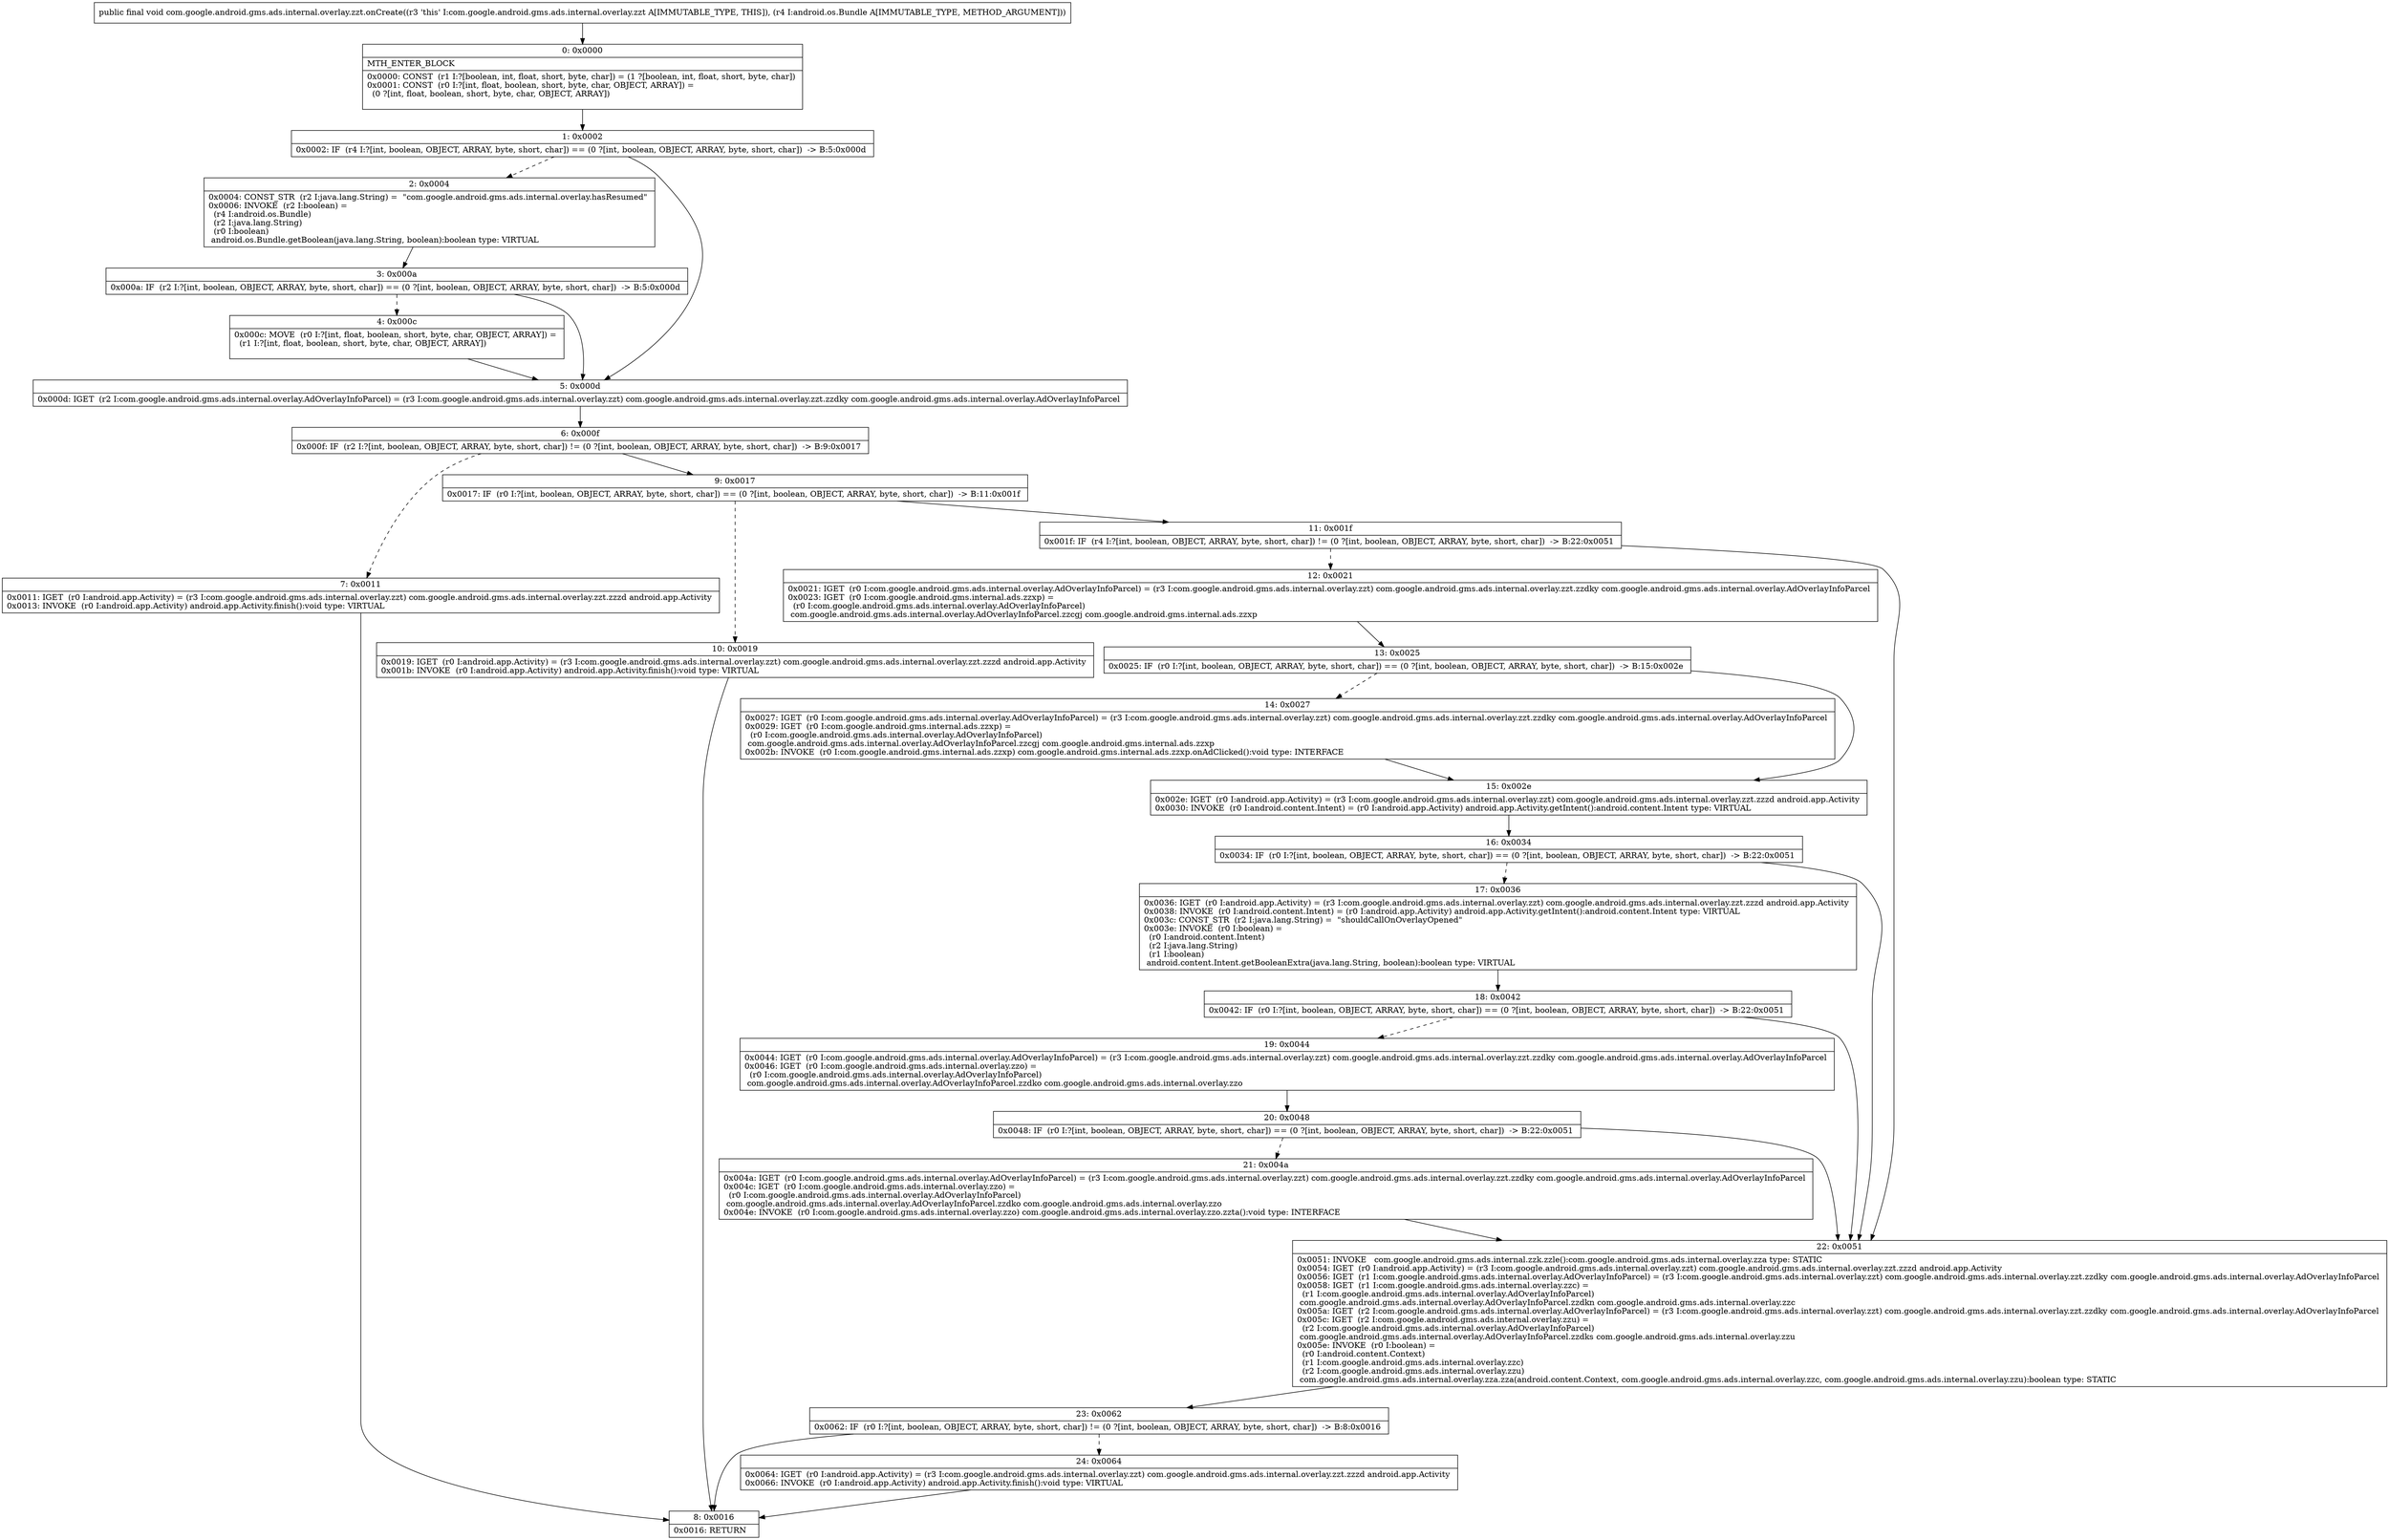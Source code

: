 digraph "CFG forcom.google.android.gms.ads.internal.overlay.zzt.onCreate(Landroid\/os\/Bundle;)V" {
Node_0 [shape=record,label="{0\:\ 0x0000|MTH_ENTER_BLOCK\l|0x0000: CONST  (r1 I:?[boolean, int, float, short, byte, char]) = (1 ?[boolean, int, float, short, byte, char]) \l0x0001: CONST  (r0 I:?[int, float, boolean, short, byte, char, OBJECT, ARRAY]) = \l  (0 ?[int, float, boolean, short, byte, char, OBJECT, ARRAY])\l \l}"];
Node_1 [shape=record,label="{1\:\ 0x0002|0x0002: IF  (r4 I:?[int, boolean, OBJECT, ARRAY, byte, short, char]) == (0 ?[int, boolean, OBJECT, ARRAY, byte, short, char])  \-\> B:5:0x000d \l}"];
Node_2 [shape=record,label="{2\:\ 0x0004|0x0004: CONST_STR  (r2 I:java.lang.String) =  \"com.google.android.gms.ads.internal.overlay.hasResumed\" \l0x0006: INVOKE  (r2 I:boolean) = \l  (r4 I:android.os.Bundle)\l  (r2 I:java.lang.String)\l  (r0 I:boolean)\l android.os.Bundle.getBoolean(java.lang.String, boolean):boolean type: VIRTUAL \l}"];
Node_3 [shape=record,label="{3\:\ 0x000a|0x000a: IF  (r2 I:?[int, boolean, OBJECT, ARRAY, byte, short, char]) == (0 ?[int, boolean, OBJECT, ARRAY, byte, short, char])  \-\> B:5:0x000d \l}"];
Node_4 [shape=record,label="{4\:\ 0x000c|0x000c: MOVE  (r0 I:?[int, float, boolean, short, byte, char, OBJECT, ARRAY]) = \l  (r1 I:?[int, float, boolean, short, byte, char, OBJECT, ARRAY])\l \l}"];
Node_5 [shape=record,label="{5\:\ 0x000d|0x000d: IGET  (r2 I:com.google.android.gms.ads.internal.overlay.AdOverlayInfoParcel) = (r3 I:com.google.android.gms.ads.internal.overlay.zzt) com.google.android.gms.ads.internal.overlay.zzt.zzdky com.google.android.gms.ads.internal.overlay.AdOverlayInfoParcel \l}"];
Node_6 [shape=record,label="{6\:\ 0x000f|0x000f: IF  (r2 I:?[int, boolean, OBJECT, ARRAY, byte, short, char]) != (0 ?[int, boolean, OBJECT, ARRAY, byte, short, char])  \-\> B:9:0x0017 \l}"];
Node_7 [shape=record,label="{7\:\ 0x0011|0x0011: IGET  (r0 I:android.app.Activity) = (r3 I:com.google.android.gms.ads.internal.overlay.zzt) com.google.android.gms.ads.internal.overlay.zzt.zzzd android.app.Activity \l0x0013: INVOKE  (r0 I:android.app.Activity) android.app.Activity.finish():void type: VIRTUAL \l}"];
Node_8 [shape=record,label="{8\:\ 0x0016|0x0016: RETURN   \l}"];
Node_9 [shape=record,label="{9\:\ 0x0017|0x0017: IF  (r0 I:?[int, boolean, OBJECT, ARRAY, byte, short, char]) == (0 ?[int, boolean, OBJECT, ARRAY, byte, short, char])  \-\> B:11:0x001f \l}"];
Node_10 [shape=record,label="{10\:\ 0x0019|0x0019: IGET  (r0 I:android.app.Activity) = (r3 I:com.google.android.gms.ads.internal.overlay.zzt) com.google.android.gms.ads.internal.overlay.zzt.zzzd android.app.Activity \l0x001b: INVOKE  (r0 I:android.app.Activity) android.app.Activity.finish():void type: VIRTUAL \l}"];
Node_11 [shape=record,label="{11\:\ 0x001f|0x001f: IF  (r4 I:?[int, boolean, OBJECT, ARRAY, byte, short, char]) != (0 ?[int, boolean, OBJECT, ARRAY, byte, short, char])  \-\> B:22:0x0051 \l}"];
Node_12 [shape=record,label="{12\:\ 0x0021|0x0021: IGET  (r0 I:com.google.android.gms.ads.internal.overlay.AdOverlayInfoParcel) = (r3 I:com.google.android.gms.ads.internal.overlay.zzt) com.google.android.gms.ads.internal.overlay.zzt.zzdky com.google.android.gms.ads.internal.overlay.AdOverlayInfoParcel \l0x0023: IGET  (r0 I:com.google.android.gms.internal.ads.zzxp) = \l  (r0 I:com.google.android.gms.ads.internal.overlay.AdOverlayInfoParcel)\l com.google.android.gms.ads.internal.overlay.AdOverlayInfoParcel.zzcgj com.google.android.gms.internal.ads.zzxp \l}"];
Node_13 [shape=record,label="{13\:\ 0x0025|0x0025: IF  (r0 I:?[int, boolean, OBJECT, ARRAY, byte, short, char]) == (0 ?[int, boolean, OBJECT, ARRAY, byte, short, char])  \-\> B:15:0x002e \l}"];
Node_14 [shape=record,label="{14\:\ 0x0027|0x0027: IGET  (r0 I:com.google.android.gms.ads.internal.overlay.AdOverlayInfoParcel) = (r3 I:com.google.android.gms.ads.internal.overlay.zzt) com.google.android.gms.ads.internal.overlay.zzt.zzdky com.google.android.gms.ads.internal.overlay.AdOverlayInfoParcel \l0x0029: IGET  (r0 I:com.google.android.gms.internal.ads.zzxp) = \l  (r0 I:com.google.android.gms.ads.internal.overlay.AdOverlayInfoParcel)\l com.google.android.gms.ads.internal.overlay.AdOverlayInfoParcel.zzcgj com.google.android.gms.internal.ads.zzxp \l0x002b: INVOKE  (r0 I:com.google.android.gms.internal.ads.zzxp) com.google.android.gms.internal.ads.zzxp.onAdClicked():void type: INTERFACE \l}"];
Node_15 [shape=record,label="{15\:\ 0x002e|0x002e: IGET  (r0 I:android.app.Activity) = (r3 I:com.google.android.gms.ads.internal.overlay.zzt) com.google.android.gms.ads.internal.overlay.zzt.zzzd android.app.Activity \l0x0030: INVOKE  (r0 I:android.content.Intent) = (r0 I:android.app.Activity) android.app.Activity.getIntent():android.content.Intent type: VIRTUAL \l}"];
Node_16 [shape=record,label="{16\:\ 0x0034|0x0034: IF  (r0 I:?[int, boolean, OBJECT, ARRAY, byte, short, char]) == (0 ?[int, boolean, OBJECT, ARRAY, byte, short, char])  \-\> B:22:0x0051 \l}"];
Node_17 [shape=record,label="{17\:\ 0x0036|0x0036: IGET  (r0 I:android.app.Activity) = (r3 I:com.google.android.gms.ads.internal.overlay.zzt) com.google.android.gms.ads.internal.overlay.zzt.zzzd android.app.Activity \l0x0038: INVOKE  (r0 I:android.content.Intent) = (r0 I:android.app.Activity) android.app.Activity.getIntent():android.content.Intent type: VIRTUAL \l0x003c: CONST_STR  (r2 I:java.lang.String) =  \"shouldCallOnOverlayOpened\" \l0x003e: INVOKE  (r0 I:boolean) = \l  (r0 I:android.content.Intent)\l  (r2 I:java.lang.String)\l  (r1 I:boolean)\l android.content.Intent.getBooleanExtra(java.lang.String, boolean):boolean type: VIRTUAL \l}"];
Node_18 [shape=record,label="{18\:\ 0x0042|0x0042: IF  (r0 I:?[int, boolean, OBJECT, ARRAY, byte, short, char]) == (0 ?[int, boolean, OBJECT, ARRAY, byte, short, char])  \-\> B:22:0x0051 \l}"];
Node_19 [shape=record,label="{19\:\ 0x0044|0x0044: IGET  (r0 I:com.google.android.gms.ads.internal.overlay.AdOverlayInfoParcel) = (r3 I:com.google.android.gms.ads.internal.overlay.zzt) com.google.android.gms.ads.internal.overlay.zzt.zzdky com.google.android.gms.ads.internal.overlay.AdOverlayInfoParcel \l0x0046: IGET  (r0 I:com.google.android.gms.ads.internal.overlay.zzo) = \l  (r0 I:com.google.android.gms.ads.internal.overlay.AdOverlayInfoParcel)\l com.google.android.gms.ads.internal.overlay.AdOverlayInfoParcel.zzdko com.google.android.gms.ads.internal.overlay.zzo \l}"];
Node_20 [shape=record,label="{20\:\ 0x0048|0x0048: IF  (r0 I:?[int, boolean, OBJECT, ARRAY, byte, short, char]) == (0 ?[int, boolean, OBJECT, ARRAY, byte, short, char])  \-\> B:22:0x0051 \l}"];
Node_21 [shape=record,label="{21\:\ 0x004a|0x004a: IGET  (r0 I:com.google.android.gms.ads.internal.overlay.AdOverlayInfoParcel) = (r3 I:com.google.android.gms.ads.internal.overlay.zzt) com.google.android.gms.ads.internal.overlay.zzt.zzdky com.google.android.gms.ads.internal.overlay.AdOverlayInfoParcel \l0x004c: IGET  (r0 I:com.google.android.gms.ads.internal.overlay.zzo) = \l  (r0 I:com.google.android.gms.ads.internal.overlay.AdOverlayInfoParcel)\l com.google.android.gms.ads.internal.overlay.AdOverlayInfoParcel.zzdko com.google.android.gms.ads.internal.overlay.zzo \l0x004e: INVOKE  (r0 I:com.google.android.gms.ads.internal.overlay.zzo) com.google.android.gms.ads.internal.overlay.zzo.zzta():void type: INTERFACE \l}"];
Node_22 [shape=record,label="{22\:\ 0x0051|0x0051: INVOKE   com.google.android.gms.ads.internal.zzk.zzle():com.google.android.gms.ads.internal.overlay.zza type: STATIC \l0x0054: IGET  (r0 I:android.app.Activity) = (r3 I:com.google.android.gms.ads.internal.overlay.zzt) com.google.android.gms.ads.internal.overlay.zzt.zzzd android.app.Activity \l0x0056: IGET  (r1 I:com.google.android.gms.ads.internal.overlay.AdOverlayInfoParcel) = (r3 I:com.google.android.gms.ads.internal.overlay.zzt) com.google.android.gms.ads.internal.overlay.zzt.zzdky com.google.android.gms.ads.internal.overlay.AdOverlayInfoParcel \l0x0058: IGET  (r1 I:com.google.android.gms.ads.internal.overlay.zzc) = \l  (r1 I:com.google.android.gms.ads.internal.overlay.AdOverlayInfoParcel)\l com.google.android.gms.ads.internal.overlay.AdOverlayInfoParcel.zzdkn com.google.android.gms.ads.internal.overlay.zzc \l0x005a: IGET  (r2 I:com.google.android.gms.ads.internal.overlay.AdOverlayInfoParcel) = (r3 I:com.google.android.gms.ads.internal.overlay.zzt) com.google.android.gms.ads.internal.overlay.zzt.zzdky com.google.android.gms.ads.internal.overlay.AdOverlayInfoParcel \l0x005c: IGET  (r2 I:com.google.android.gms.ads.internal.overlay.zzu) = \l  (r2 I:com.google.android.gms.ads.internal.overlay.AdOverlayInfoParcel)\l com.google.android.gms.ads.internal.overlay.AdOverlayInfoParcel.zzdks com.google.android.gms.ads.internal.overlay.zzu \l0x005e: INVOKE  (r0 I:boolean) = \l  (r0 I:android.content.Context)\l  (r1 I:com.google.android.gms.ads.internal.overlay.zzc)\l  (r2 I:com.google.android.gms.ads.internal.overlay.zzu)\l com.google.android.gms.ads.internal.overlay.zza.zza(android.content.Context, com.google.android.gms.ads.internal.overlay.zzc, com.google.android.gms.ads.internal.overlay.zzu):boolean type: STATIC \l}"];
Node_23 [shape=record,label="{23\:\ 0x0062|0x0062: IF  (r0 I:?[int, boolean, OBJECT, ARRAY, byte, short, char]) != (0 ?[int, boolean, OBJECT, ARRAY, byte, short, char])  \-\> B:8:0x0016 \l}"];
Node_24 [shape=record,label="{24\:\ 0x0064|0x0064: IGET  (r0 I:android.app.Activity) = (r3 I:com.google.android.gms.ads.internal.overlay.zzt) com.google.android.gms.ads.internal.overlay.zzt.zzzd android.app.Activity \l0x0066: INVOKE  (r0 I:android.app.Activity) android.app.Activity.finish():void type: VIRTUAL \l}"];
MethodNode[shape=record,label="{public final void com.google.android.gms.ads.internal.overlay.zzt.onCreate((r3 'this' I:com.google.android.gms.ads.internal.overlay.zzt A[IMMUTABLE_TYPE, THIS]), (r4 I:android.os.Bundle A[IMMUTABLE_TYPE, METHOD_ARGUMENT])) }"];
MethodNode -> Node_0;
Node_0 -> Node_1;
Node_1 -> Node_2[style=dashed];
Node_1 -> Node_5;
Node_2 -> Node_3;
Node_3 -> Node_4[style=dashed];
Node_3 -> Node_5;
Node_4 -> Node_5;
Node_5 -> Node_6;
Node_6 -> Node_7[style=dashed];
Node_6 -> Node_9;
Node_7 -> Node_8;
Node_9 -> Node_10[style=dashed];
Node_9 -> Node_11;
Node_10 -> Node_8;
Node_11 -> Node_12[style=dashed];
Node_11 -> Node_22;
Node_12 -> Node_13;
Node_13 -> Node_14[style=dashed];
Node_13 -> Node_15;
Node_14 -> Node_15;
Node_15 -> Node_16;
Node_16 -> Node_17[style=dashed];
Node_16 -> Node_22;
Node_17 -> Node_18;
Node_18 -> Node_19[style=dashed];
Node_18 -> Node_22;
Node_19 -> Node_20;
Node_20 -> Node_21[style=dashed];
Node_20 -> Node_22;
Node_21 -> Node_22;
Node_22 -> Node_23;
Node_23 -> Node_8;
Node_23 -> Node_24[style=dashed];
Node_24 -> Node_8;
}

